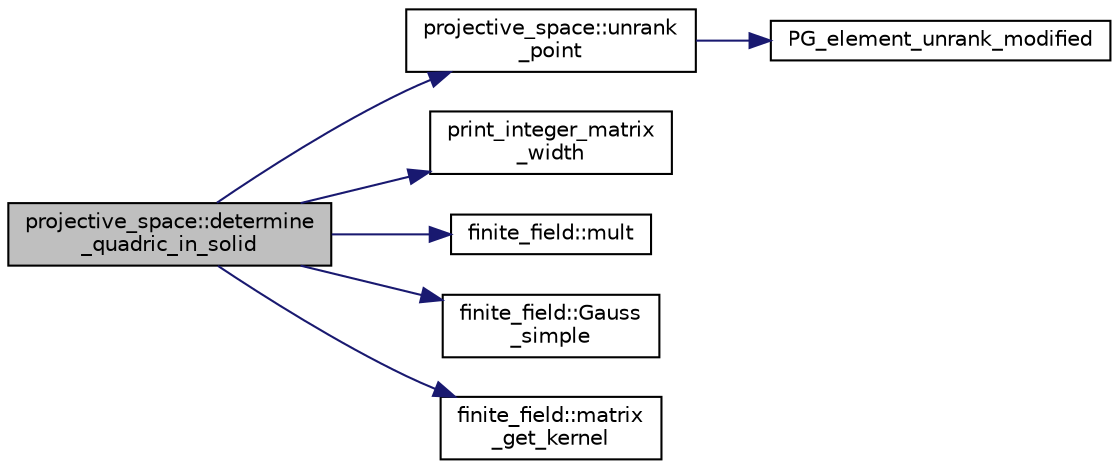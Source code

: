 digraph "projective_space::determine_quadric_in_solid"
{
  edge [fontname="Helvetica",fontsize="10",labelfontname="Helvetica",labelfontsize="10"];
  node [fontname="Helvetica",fontsize="10",shape=record];
  rankdir="LR";
  Node924 [label="projective_space::determine\l_quadric_in_solid",height=0.2,width=0.4,color="black", fillcolor="grey75", style="filled", fontcolor="black"];
  Node924 -> Node925 [color="midnightblue",fontsize="10",style="solid",fontname="Helvetica"];
  Node925 [label="projective_space::unrank\l_point",height=0.2,width=0.4,color="black", fillcolor="white", style="filled",URL="$d2/d17/classprojective__space.html#a3cb7917af4c5f1590b660d4bf907e0fa"];
  Node925 -> Node926 [color="midnightblue",fontsize="10",style="solid",fontname="Helvetica"];
  Node926 [label="PG_element_unrank_modified",height=0.2,width=0.4,color="black", fillcolor="white", style="filled",URL="$d4/d67/geometry_8h.html#a83ae9b605d496f6a90345303f6efae64"];
  Node924 -> Node927 [color="midnightblue",fontsize="10",style="solid",fontname="Helvetica"];
  Node927 [label="print_integer_matrix\l_width",height=0.2,width=0.4,color="black", fillcolor="white", style="filled",URL="$d5/db4/io__and__os_8h.html#aa78f3e73fc2179251bd15adbcc31573f"];
  Node924 -> Node928 [color="midnightblue",fontsize="10",style="solid",fontname="Helvetica"];
  Node928 [label="finite_field::mult",height=0.2,width=0.4,color="black", fillcolor="white", style="filled",URL="$df/d5a/classfinite__field.html#a24fb5917aa6d4d656fd855b7f44a13b0"];
  Node924 -> Node929 [color="midnightblue",fontsize="10",style="solid",fontname="Helvetica"];
  Node929 [label="finite_field::Gauss\l_simple",height=0.2,width=0.4,color="black", fillcolor="white", style="filled",URL="$df/d5a/classfinite__field.html#aba4950590e24a1ce323f292cf47b3307"];
  Node924 -> Node930 [color="midnightblue",fontsize="10",style="solid",fontname="Helvetica"];
  Node930 [label="finite_field::matrix\l_get_kernel",height=0.2,width=0.4,color="black", fillcolor="white", style="filled",URL="$df/d5a/classfinite__field.html#ac45780a927cee936df13d04d30d2d248"];
}
